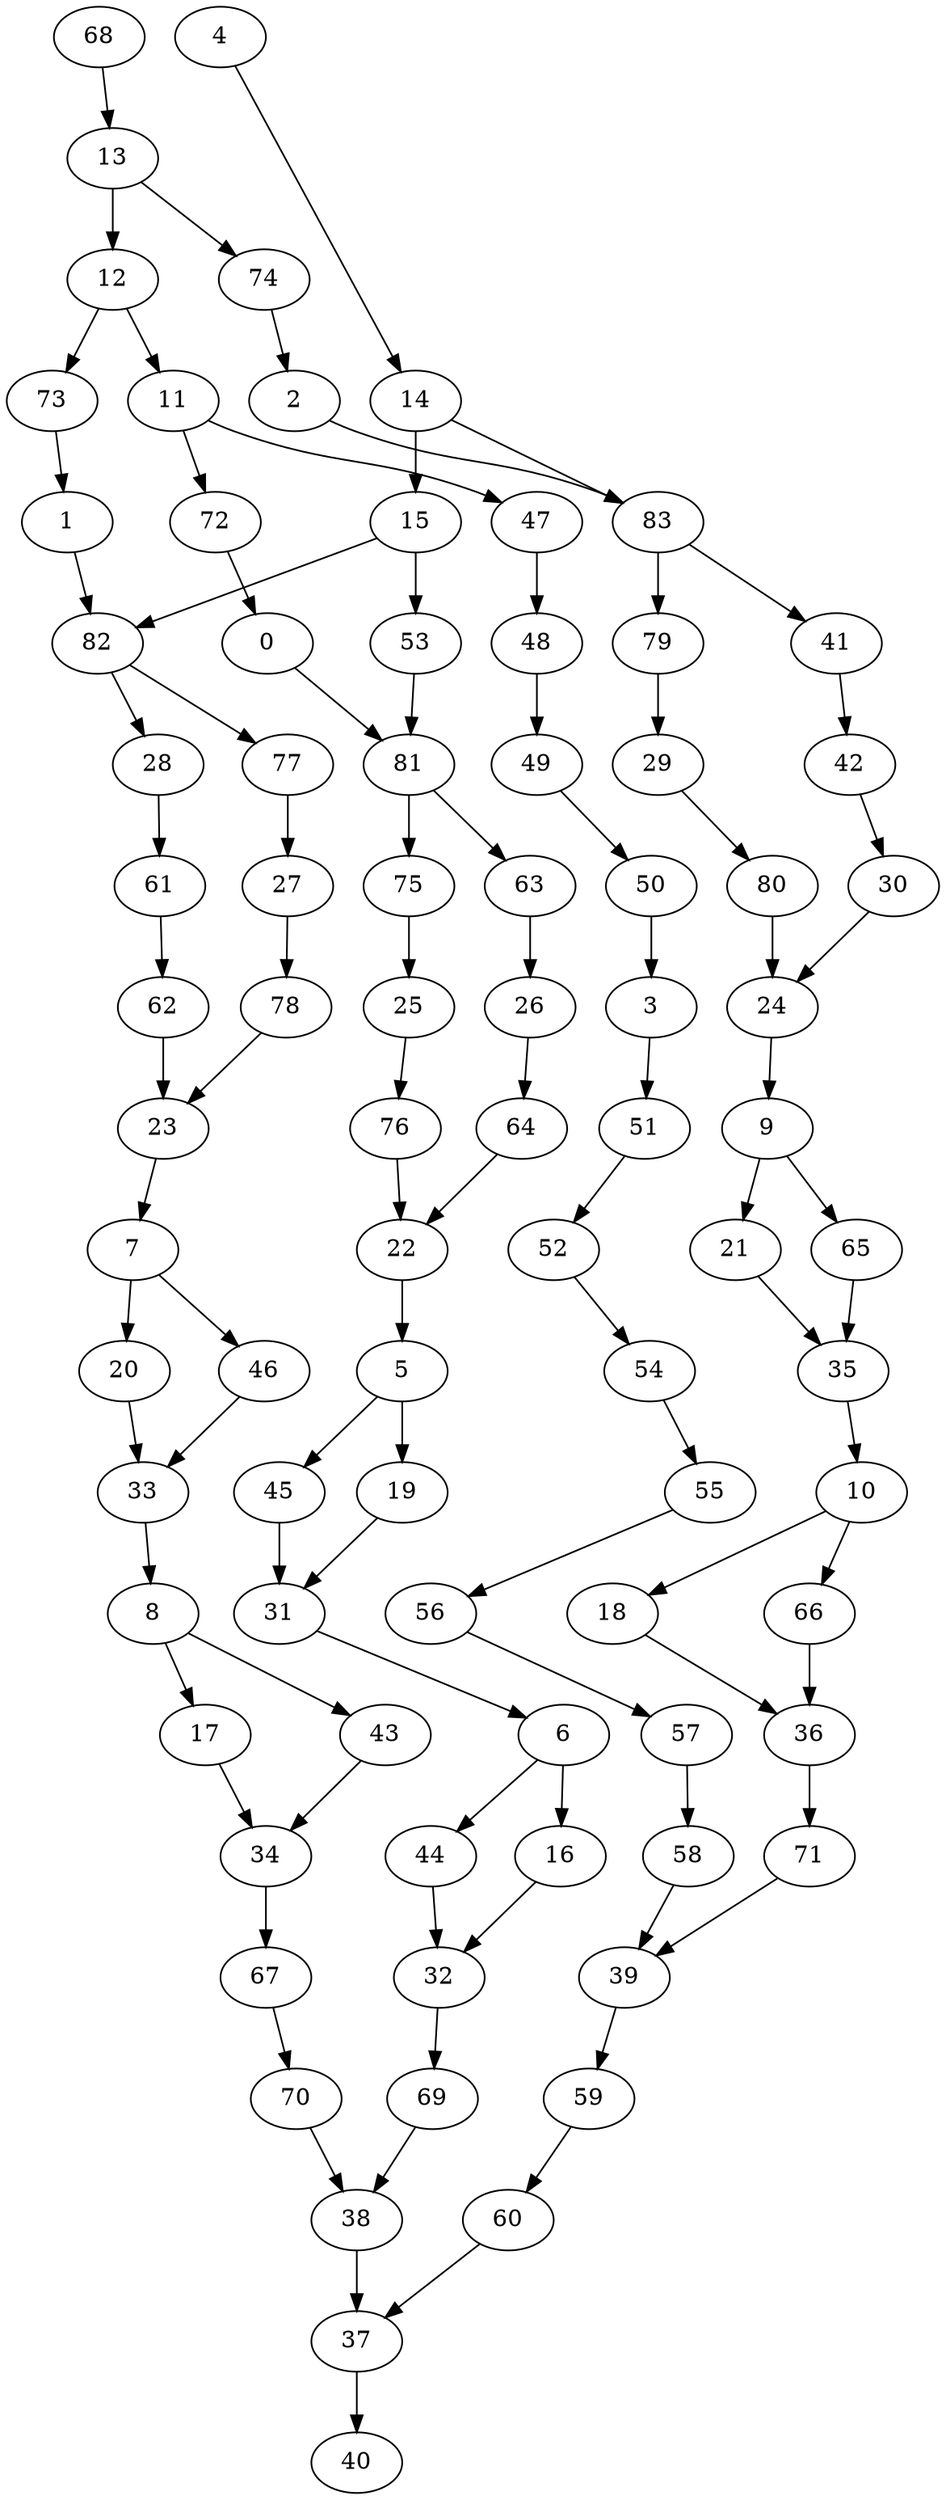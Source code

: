 digraph g {
0;
1;
2;
3;
4;
5;
6;
7;
8;
9;
10;
11;
12;
13;
14;
15;
16;
17;
18;
19;
20;
21;
22;
23;
24;
25;
26;
27;
28;
29;
30;
31;
32;
33;
34;
35;
36;
37;
38;
39;
40;
41;
42;
43;
44;
45;
46;
47;
48;
49;
50;
51;
52;
53;
54;
55;
56;
57;
58;
59;
60;
61;
62;
63;
64;
65;
66;
67;
68;
69;
70;
71;
72;
73;
74;
75;
76;
77;
78;
79;
80;
81;
82;
83;
0 -> 81 [weight=0];
1 -> 82 [weight=0];
2 -> 83 [weight=1];
3 -> 51 [weight=0];
4 -> 14 [weight=0];
5 -> 19 [weight=0];
5 -> 45 [weight=0];
6 -> 44 [weight=0];
6 -> 16 [weight=0];
7 -> 20 [weight=0];
7 -> 46 [weight=0];
8 -> 17 [weight=0];
8 -> 43 [weight=0];
9 -> 21 [weight=0];
9 -> 65 [weight=0];
10 -> 18 [weight=0];
10 -> 66 [weight=0];
11 -> 72 [weight=0];
11 -> 47 [weight=0];
12 -> 73 [weight=0];
12 -> 11 [weight=0];
13 -> 74 [weight=0];
13 -> 12 [weight=1];
14 -> 83 [weight=0];
14 -> 15 [weight=2];
15 -> 53 [weight=0];
15 -> 82 [weight=0];
16 -> 32 [weight=0];
17 -> 34 [weight=0];
18 -> 36 [weight=0];
19 -> 31 [weight=0];
20 -> 33 [weight=0];
21 -> 35 [weight=0];
22 -> 5 [weight=1];
23 -> 7 [weight=0];
24 -> 9 [weight=0];
25 -> 76 [weight=0];
26 -> 64 [weight=0];
27 -> 78 [weight=0];
28 -> 61 [weight=0];
29 -> 80 [weight=0];
30 -> 24 [weight=0];
31 -> 6 [weight=0];
32 -> 69 [weight=0];
33 -> 8 [weight=0];
34 -> 67 [weight=1];
35 -> 10 [weight=0];
36 -> 71 [weight=0];
37 -> 40 [weight=0];
38 -> 37 [weight=3];
39 -> 59 [weight=0];
41 -> 42 [weight=0];
42 -> 30 [weight=0];
43 -> 34 [weight=0];
44 -> 32 [weight=0];
45 -> 31 [weight=0];
46 -> 33 [weight=0];
47 -> 48 [weight=0];
48 -> 49 [weight=0];
49 -> 50 [weight=0];
50 -> 3 [weight=0];
51 -> 52 [weight=0];
52 -> 54 [weight=0];
53 -> 81 [weight=0];
54 -> 55 [weight=0];
55 -> 56 [weight=0];
56 -> 57 [weight=0];
57 -> 58 [weight=0];
58 -> 39 [weight=0];
59 -> 60 [weight=0];
60 -> 37 [weight=0];
61 -> 62 [weight=0];
62 -> 23 [weight=0];
63 -> 26 [weight=0];
64 -> 22 [weight=0];
65 -> 35 [weight=0];
66 -> 36 [weight=0];
67 -> 70 [weight=0];
68 -> 13 [weight=0];
69 -> 38 [weight=0];
70 -> 38 [weight=0];
71 -> 39 [weight=0];
72 -> 0 [weight=0];
73 -> 1 [weight=0];
74 -> 2 [weight=0];
75 -> 25 [weight=0];
76 -> 22 [weight=0];
77 -> 27 [weight=0];
78 -> 23 [weight=0];
79 -> 29 [weight=0];
80 -> 24 [weight=0];
81 -> 75 [weight=0];
81 -> 63 [weight=0];
82 -> 28 [weight=0];
82 -> 77 [weight=0];
83 -> 79 [weight=0];
83 -> 41 [weight=0];
}
